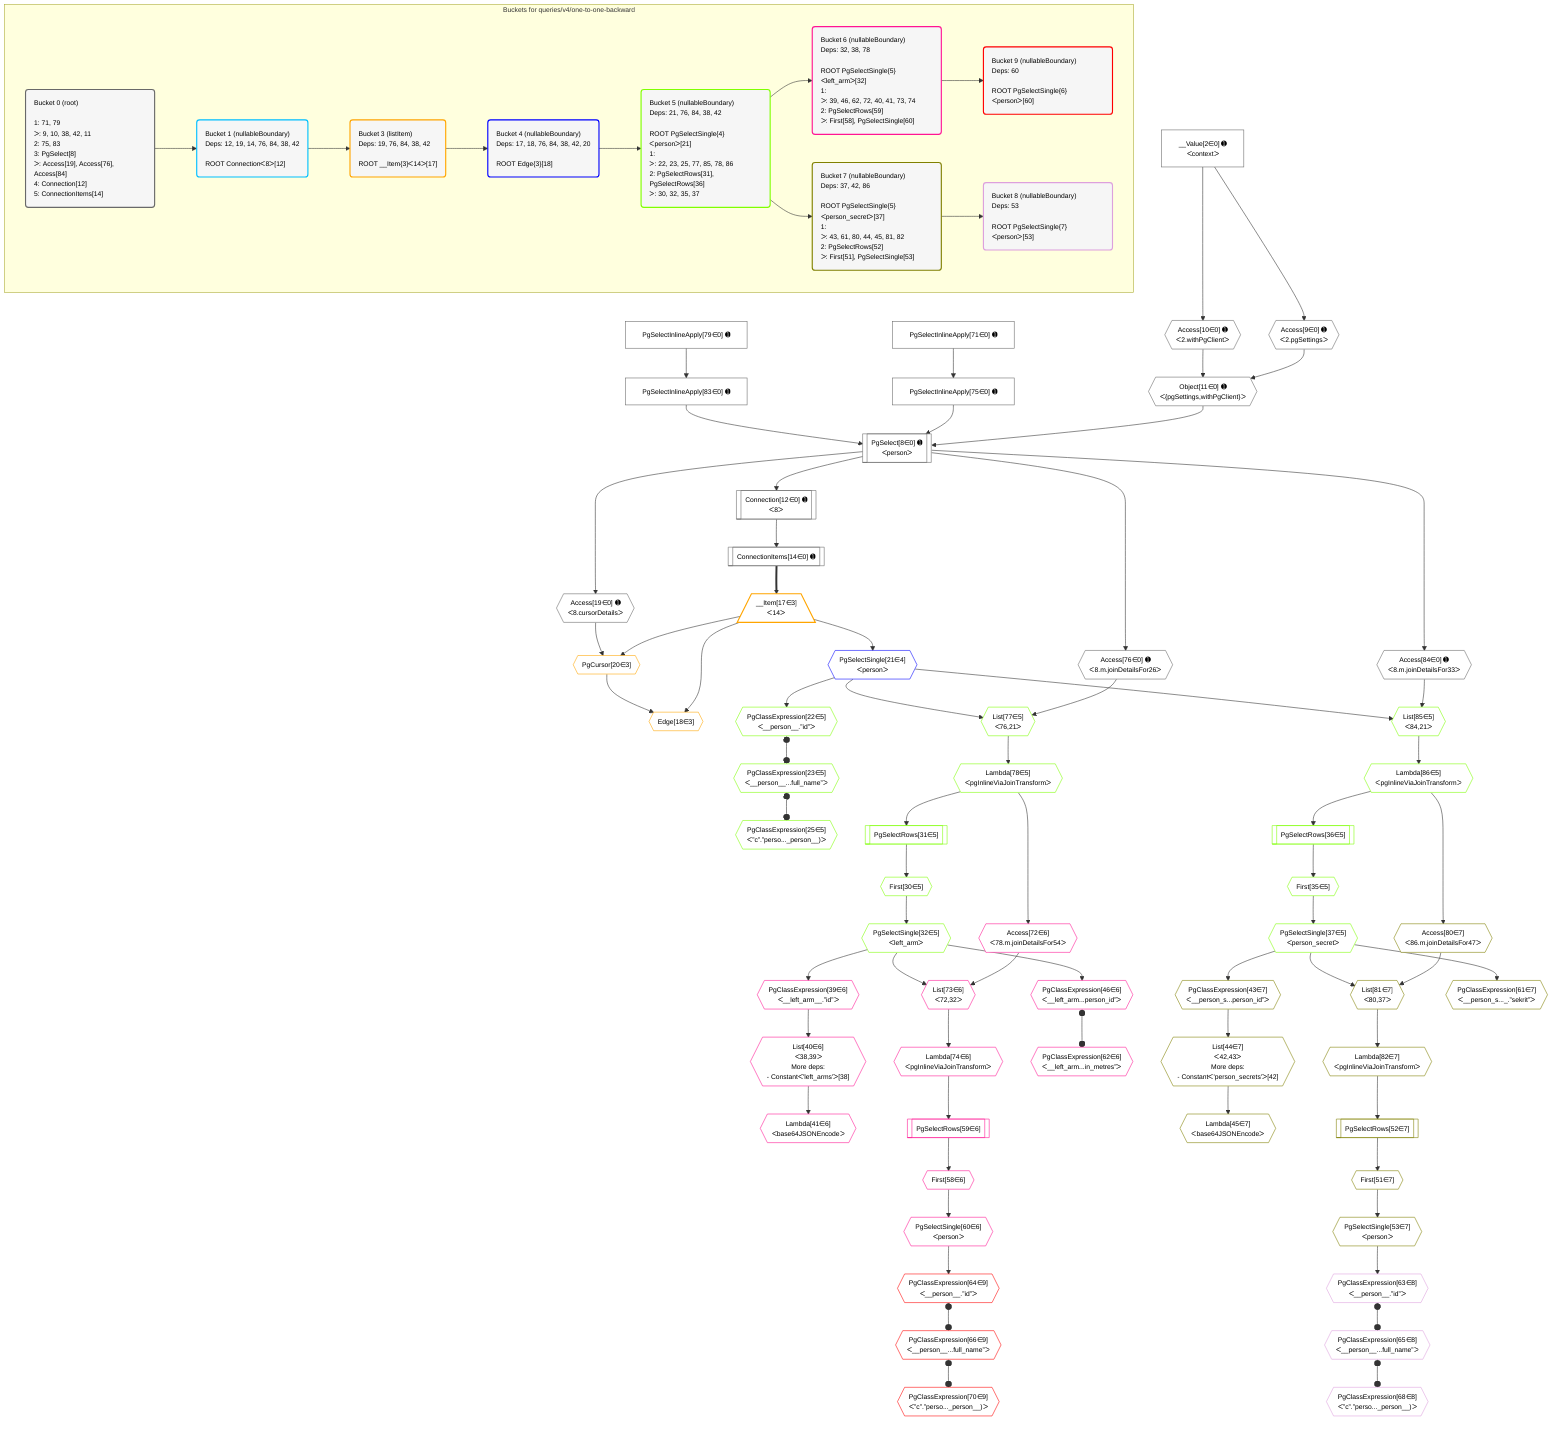 %%{init: {'themeVariables': { 'fontSize': '12px'}}}%%
graph TD
    classDef path fill:#eee,stroke:#000,color:#000
    classDef plan fill:#fff,stroke-width:1px,color:#000
    classDef itemplan fill:#fff,stroke-width:2px,color:#000
    classDef unbatchedplan fill:#dff,stroke-width:1px,color:#000
    classDef sideeffectplan fill:#fcc,stroke-width:2px,color:#000
    classDef bucket fill:#f6f6f6,color:#000,stroke-width:2px,text-align:left

    subgraph "Buckets for queries/v4/one-to-one-backward"
    Bucket0("Bucket 0 (root)<br /><br />1: 71, 79<br />ᐳ: 9, 10, 38, 42, 11<br />2: 75, 83<br />3: PgSelect[8]<br />ᐳ: Access[19], Access[76], Access[84]<br />4: Connection[12]<br />5: ConnectionItems[14]"):::bucket
    Bucket1("Bucket 1 (nullableBoundary)<br />Deps: 12, 19, 14, 76, 84, 38, 42<br /><br />ROOT Connectionᐸ8ᐳ[12]"):::bucket
    Bucket3("Bucket 3 (listItem)<br />Deps: 19, 76, 84, 38, 42<br /><br />ROOT __Item{3}ᐸ14ᐳ[17]"):::bucket
    Bucket4("Bucket 4 (nullableBoundary)<br />Deps: 17, 18, 76, 84, 38, 42, 20<br /><br />ROOT Edge{3}[18]"):::bucket
    Bucket5("Bucket 5 (nullableBoundary)<br />Deps: 21, 76, 84, 38, 42<br /><br />ROOT PgSelectSingle{4}ᐸpersonᐳ[21]<br />1: <br />ᐳ: 22, 23, 25, 77, 85, 78, 86<br />2: PgSelectRows[31], PgSelectRows[36]<br />ᐳ: 30, 32, 35, 37"):::bucket
    Bucket6("Bucket 6 (nullableBoundary)<br />Deps: 32, 38, 78<br /><br />ROOT PgSelectSingle{5}ᐸleft_armᐳ[32]<br />1: <br />ᐳ: 39, 46, 62, 72, 40, 41, 73, 74<br />2: PgSelectRows[59]<br />ᐳ: First[58], PgSelectSingle[60]"):::bucket
    Bucket7("Bucket 7 (nullableBoundary)<br />Deps: 37, 42, 86<br /><br />ROOT PgSelectSingle{5}ᐸperson_secretᐳ[37]<br />1: <br />ᐳ: 43, 61, 80, 44, 45, 81, 82<br />2: PgSelectRows[52]<br />ᐳ: First[51], PgSelectSingle[53]"):::bucket
    Bucket8("Bucket 8 (nullableBoundary)<br />Deps: 53<br /><br />ROOT PgSelectSingle{7}ᐸpersonᐳ[53]"):::bucket
    Bucket9("Bucket 9 (nullableBoundary)<br />Deps: 60<br /><br />ROOT PgSelectSingle{6}ᐸpersonᐳ[60]"):::bucket
    end
    Bucket0 --> Bucket1
    Bucket1 --> Bucket3
    Bucket3 --> Bucket4
    Bucket4 --> Bucket5
    Bucket5 --> Bucket6 & Bucket7
    Bucket6 --> Bucket9
    Bucket7 --> Bucket8

    %% plan dependencies
    PgSelect8[["PgSelect[8∈0] ➊<br />ᐸpersonᐳ"]]:::plan
    Object11{{"Object[11∈0] ➊<br />ᐸ{pgSettings,withPgClient}ᐳ"}}:::plan
    PgSelectInlineApply75["PgSelectInlineApply[75∈0] ➊"]:::plan
    PgSelectInlineApply83["PgSelectInlineApply[83∈0] ➊"]:::plan
    Object11 & PgSelectInlineApply75 & PgSelectInlineApply83 --> PgSelect8
    Access9{{"Access[9∈0] ➊<br />ᐸ2.pgSettingsᐳ"}}:::plan
    Access10{{"Access[10∈0] ➊<br />ᐸ2.withPgClientᐳ"}}:::plan
    Access9 & Access10 --> Object11
    __Value2["__Value[2∈0] ➊<br />ᐸcontextᐳ"]:::plan
    __Value2 --> Access9
    __Value2 --> Access10
    Connection12[["Connection[12∈0] ➊<br />ᐸ8ᐳ"]]:::plan
    PgSelect8 --> Connection12
    ConnectionItems14[["ConnectionItems[14∈0] ➊"]]:::plan
    Connection12 --> ConnectionItems14
    Access19{{"Access[19∈0] ➊<br />ᐸ8.cursorDetailsᐳ"}}:::plan
    PgSelect8 --> Access19
    PgSelectInlineApply71["PgSelectInlineApply[71∈0] ➊"]:::plan
    PgSelectInlineApply71 --> PgSelectInlineApply75
    Access76{{"Access[76∈0] ➊<br />ᐸ8.m.joinDetailsFor26ᐳ"}}:::plan
    PgSelect8 --> Access76
    PgSelectInlineApply79["PgSelectInlineApply[79∈0] ➊"]:::plan
    PgSelectInlineApply79 --> PgSelectInlineApply83
    Access84{{"Access[84∈0] ➊<br />ᐸ8.m.joinDetailsFor33ᐳ"}}:::plan
    PgSelect8 --> Access84
    Edge18{{"Edge[18∈3]"}}:::plan
    __Item17[/"__Item[17∈3]<br />ᐸ14ᐳ"\]:::itemplan
    PgCursor20{{"PgCursor[20∈3]"}}:::plan
    __Item17 & PgCursor20 --> Edge18
    __Item17 & Access19 --> PgCursor20
    ConnectionItems14 ==> __Item17
    PgSelectSingle21{{"PgSelectSingle[21∈4]<br />ᐸpersonᐳ"}}:::plan
    __Item17 --> PgSelectSingle21
    List77{{"List[77∈5]<br />ᐸ76,21ᐳ"}}:::plan
    Access76 & PgSelectSingle21 --> List77
    List85{{"List[85∈5]<br />ᐸ84,21ᐳ"}}:::plan
    Access84 & PgSelectSingle21 --> List85
    PgClassExpression22{{"PgClassExpression[22∈5]<br />ᐸ__person__.”id”ᐳ"}}:::plan
    PgSelectSingle21 --> PgClassExpression22
    PgClassExpression23{{"PgClassExpression[23∈5]<br />ᐸ__person__...full_name”ᐳ"}}:::plan
    PgClassExpression22 o--o PgClassExpression23
    PgClassExpression25{{"PgClassExpression[25∈5]<br />ᐸ”c”.”perso..._person__)ᐳ"}}:::plan
    PgClassExpression23 o--o PgClassExpression25
    First30{{"First[30∈5]"}}:::plan
    PgSelectRows31[["PgSelectRows[31∈5]"]]:::plan
    PgSelectRows31 --> First30
    Lambda78{{"Lambda[78∈5]<br />ᐸpgInlineViaJoinTransformᐳ"}}:::plan
    Lambda78 --> PgSelectRows31
    PgSelectSingle32{{"PgSelectSingle[32∈5]<br />ᐸleft_armᐳ"}}:::plan
    First30 --> PgSelectSingle32
    First35{{"First[35∈5]"}}:::plan
    PgSelectRows36[["PgSelectRows[36∈5]"]]:::plan
    PgSelectRows36 --> First35
    Lambda86{{"Lambda[86∈5]<br />ᐸpgInlineViaJoinTransformᐳ"}}:::plan
    Lambda86 --> PgSelectRows36
    PgSelectSingle37{{"PgSelectSingle[37∈5]<br />ᐸperson_secretᐳ"}}:::plan
    First35 --> PgSelectSingle37
    List77 --> Lambda78
    List85 --> Lambda86
    List40{{"List[40∈6]<br />ᐸ38,39ᐳ<br />More deps:<br />- Constantᐸ'left_arms'ᐳ[38]"}}:::plan
    PgClassExpression39{{"PgClassExpression[39∈6]<br />ᐸ__left_arm__.”id”ᐳ"}}:::plan
    PgClassExpression39 --> List40
    List73{{"List[73∈6]<br />ᐸ72,32ᐳ"}}:::plan
    Access72{{"Access[72∈6]<br />ᐸ78.m.joinDetailsFor54ᐳ"}}:::plan
    Access72 & PgSelectSingle32 --> List73
    PgSelectSingle32 --> PgClassExpression39
    Lambda41{{"Lambda[41∈6]<br />ᐸbase64JSONEncodeᐳ"}}:::plan
    List40 --> Lambda41
    PgClassExpression46{{"PgClassExpression[46∈6]<br />ᐸ__left_arm...person_id”ᐳ"}}:::plan
    PgSelectSingle32 --> PgClassExpression46
    First58{{"First[58∈6]"}}:::plan
    PgSelectRows59[["PgSelectRows[59∈6]"]]:::plan
    PgSelectRows59 --> First58
    Lambda74{{"Lambda[74∈6]<br />ᐸpgInlineViaJoinTransformᐳ"}}:::plan
    Lambda74 --> PgSelectRows59
    PgSelectSingle60{{"PgSelectSingle[60∈6]<br />ᐸpersonᐳ"}}:::plan
    First58 --> PgSelectSingle60
    PgClassExpression62{{"PgClassExpression[62∈6]<br />ᐸ__left_arm...in_metres”ᐳ"}}:::plan
    PgClassExpression46 o--o PgClassExpression62
    Lambda78 --> Access72
    List73 --> Lambda74
    List44{{"List[44∈7]<br />ᐸ42,43ᐳ<br />More deps:<br />- Constantᐸ'person_secrets'ᐳ[42]"}}:::plan
    PgClassExpression43{{"PgClassExpression[43∈7]<br />ᐸ__person_s...person_id”ᐳ"}}:::plan
    PgClassExpression43 --> List44
    List81{{"List[81∈7]<br />ᐸ80,37ᐳ"}}:::plan
    Access80{{"Access[80∈7]<br />ᐸ86.m.joinDetailsFor47ᐳ"}}:::plan
    Access80 & PgSelectSingle37 --> List81
    PgSelectSingle37 --> PgClassExpression43
    Lambda45{{"Lambda[45∈7]<br />ᐸbase64JSONEncodeᐳ"}}:::plan
    List44 --> Lambda45
    First51{{"First[51∈7]"}}:::plan
    PgSelectRows52[["PgSelectRows[52∈7]"]]:::plan
    PgSelectRows52 --> First51
    Lambda82{{"Lambda[82∈7]<br />ᐸpgInlineViaJoinTransformᐳ"}}:::plan
    Lambda82 --> PgSelectRows52
    PgSelectSingle53{{"PgSelectSingle[53∈7]<br />ᐸpersonᐳ"}}:::plan
    First51 --> PgSelectSingle53
    PgClassExpression61{{"PgClassExpression[61∈7]<br />ᐸ__person_s..._.”sekrit”ᐳ"}}:::plan
    PgSelectSingle37 --> PgClassExpression61
    Lambda86 --> Access80
    List81 --> Lambda82
    PgClassExpression63{{"PgClassExpression[63∈8]<br />ᐸ__person__.”id”ᐳ"}}:::plan
    PgSelectSingle53 --> PgClassExpression63
    PgClassExpression65{{"PgClassExpression[65∈8]<br />ᐸ__person__...full_name”ᐳ"}}:::plan
    PgClassExpression63 o--o PgClassExpression65
    PgClassExpression68{{"PgClassExpression[68∈8]<br />ᐸ”c”.”perso..._person__)ᐳ"}}:::plan
    PgClassExpression65 o--o PgClassExpression68
    PgClassExpression64{{"PgClassExpression[64∈9]<br />ᐸ__person__.”id”ᐳ"}}:::plan
    PgSelectSingle60 --> PgClassExpression64
    PgClassExpression66{{"PgClassExpression[66∈9]<br />ᐸ__person__...full_name”ᐳ"}}:::plan
    PgClassExpression64 o--o PgClassExpression66
    PgClassExpression70{{"PgClassExpression[70∈9]<br />ᐸ”c”.”perso..._person__)ᐳ"}}:::plan
    PgClassExpression66 o--o PgClassExpression70

    %% define steps
    classDef bucket0 stroke:#696969
    class Bucket0,__Value2,PgSelect8,Access9,Access10,Object11,Connection12,ConnectionItems14,Access19,PgSelectInlineApply71,PgSelectInlineApply75,Access76,PgSelectInlineApply79,PgSelectInlineApply83,Access84 bucket0
    classDef bucket1 stroke:#00bfff
    class Bucket1 bucket1
    classDef bucket3 stroke:#ffa500
    class Bucket3,__Item17,Edge18,PgCursor20 bucket3
    classDef bucket4 stroke:#0000ff
    class Bucket4,PgSelectSingle21 bucket4
    classDef bucket5 stroke:#7fff00
    class Bucket5,PgClassExpression22,PgClassExpression23,PgClassExpression25,First30,PgSelectRows31,PgSelectSingle32,First35,PgSelectRows36,PgSelectSingle37,List77,Lambda78,List85,Lambda86 bucket5
    classDef bucket6 stroke:#ff1493
    class Bucket6,PgClassExpression39,List40,Lambda41,PgClassExpression46,First58,PgSelectRows59,PgSelectSingle60,PgClassExpression62,Access72,List73,Lambda74 bucket6
    classDef bucket7 stroke:#808000
    class Bucket7,PgClassExpression43,List44,Lambda45,First51,PgSelectRows52,PgSelectSingle53,PgClassExpression61,Access80,List81,Lambda82 bucket7
    classDef bucket8 stroke:#dda0dd
    class Bucket8,PgClassExpression63,PgClassExpression65,PgClassExpression68 bucket8
    classDef bucket9 stroke:#ff0000
    class Bucket9,PgClassExpression64,PgClassExpression66,PgClassExpression70 bucket9